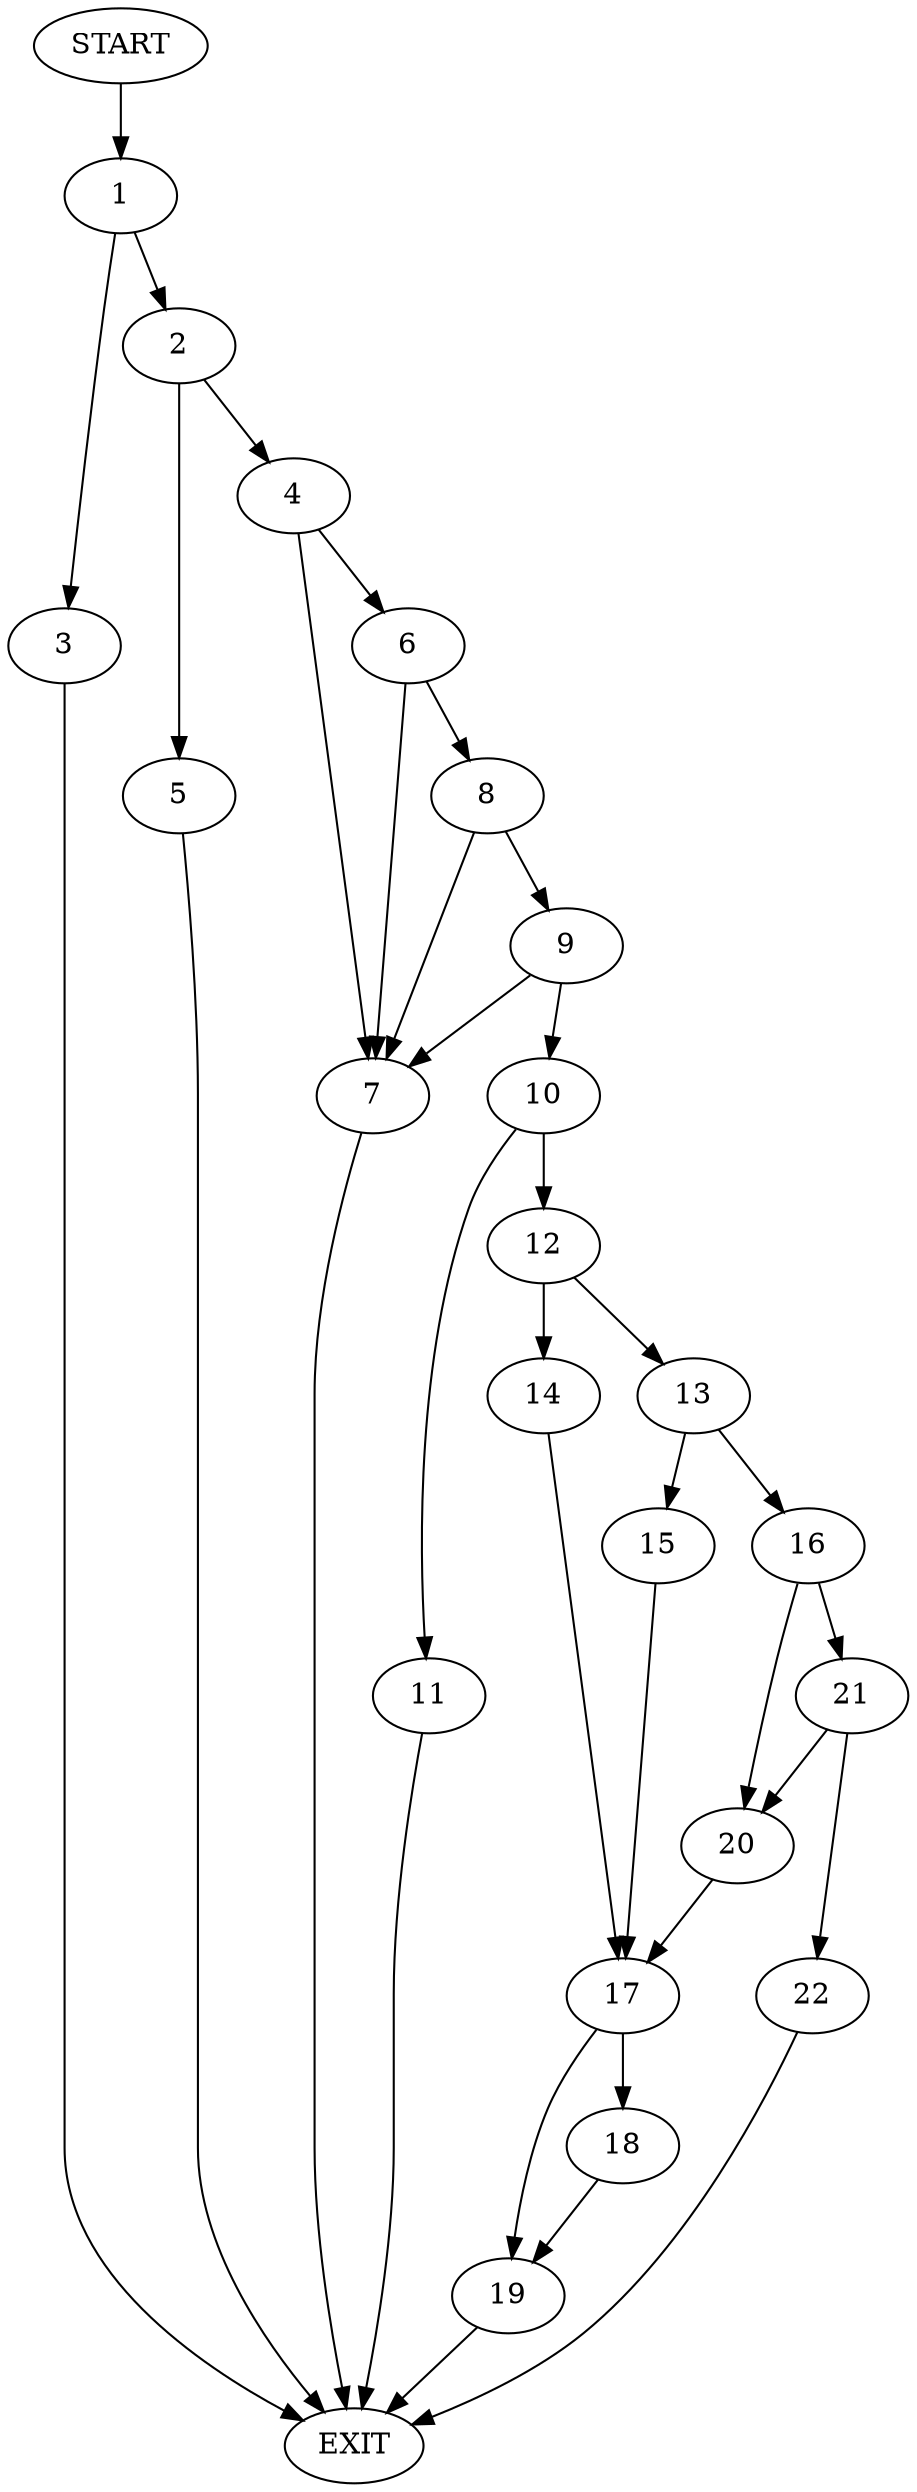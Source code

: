 digraph {
0 [label="START"]
23 [label="EXIT"]
0 -> 1
1 -> 2
1 -> 3
3 -> 23
2 -> 4
2 -> 5
5 -> 23
4 -> 6
4 -> 7
7 -> 23
6 -> 8
6 -> 7
8 -> 9
8 -> 7
9 -> 10
9 -> 7
10 -> 11
10 -> 12
12 -> 13
12 -> 14
11 -> 23
13 -> 15
13 -> 16
14 -> 17
17 -> 18
17 -> 19
15 -> 17
16 -> 20
16 -> 21
21 -> 20
21 -> 22
20 -> 17
22 -> 23
19 -> 23
18 -> 19
}
